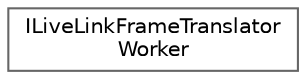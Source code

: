 digraph "Graphical Class Hierarchy"
{
 // INTERACTIVE_SVG=YES
 // LATEX_PDF_SIZE
  bgcolor="transparent";
  edge [fontname=Helvetica,fontsize=10,labelfontname=Helvetica,labelfontsize=10];
  node [fontname=Helvetica,fontsize=10,shape=box,height=0.2,width=0.4];
  rankdir="LR";
  Node0 [id="Node000000",label="ILiveLinkFrameTranslator\lWorker",height=0.2,width=0.4,color="grey40", fillcolor="white", style="filled",URL="$d7/d07/classILiveLinkFrameTranslatorWorker.html",tooltip="Basic object to translate data from one role to another."];
}
